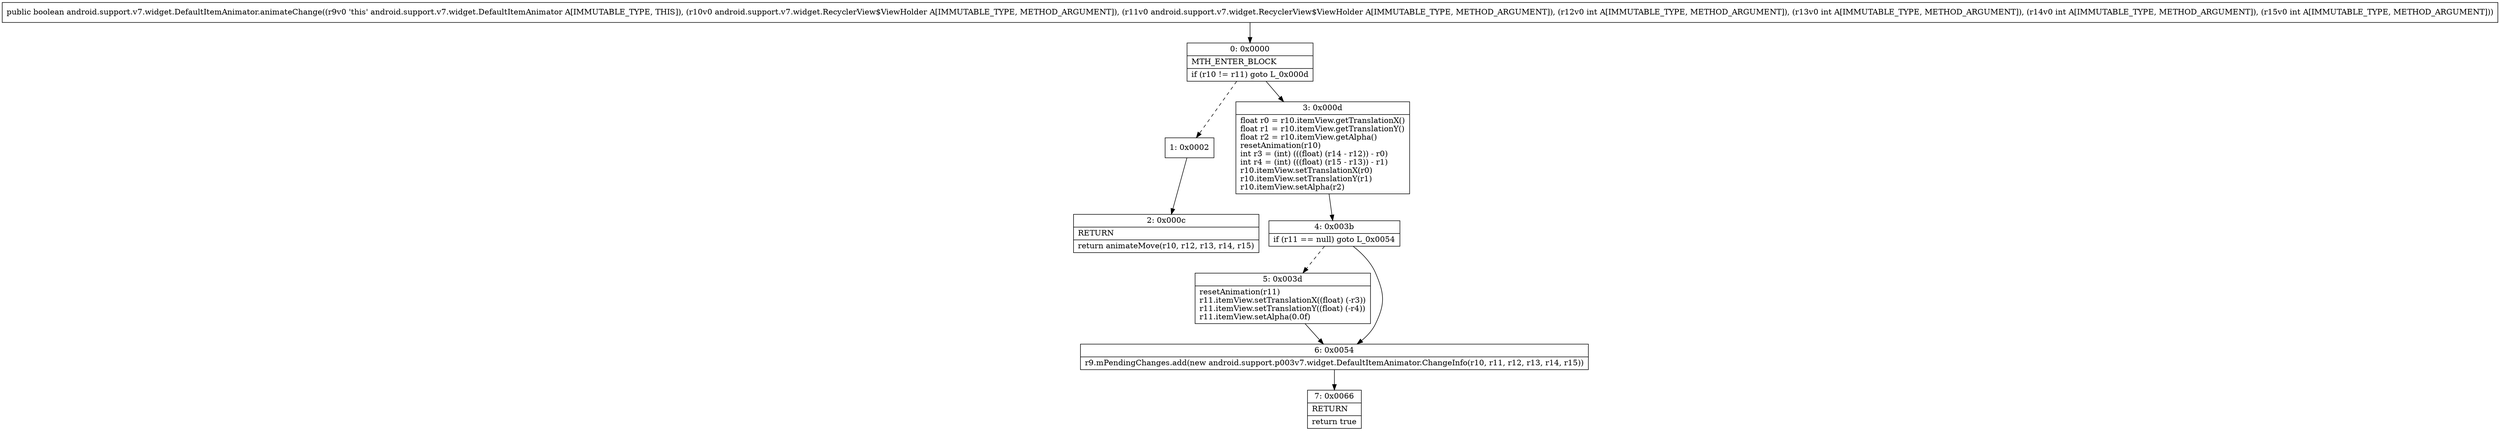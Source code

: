 digraph "CFG forandroid.support.v7.widget.DefaultItemAnimator.animateChange(Landroid\/support\/v7\/widget\/RecyclerView$ViewHolder;Landroid\/support\/v7\/widget\/RecyclerView$ViewHolder;IIII)Z" {
Node_0 [shape=record,label="{0\:\ 0x0000|MTH_ENTER_BLOCK\l|if (r10 != r11) goto L_0x000d\l}"];
Node_1 [shape=record,label="{1\:\ 0x0002}"];
Node_2 [shape=record,label="{2\:\ 0x000c|RETURN\l|return animateMove(r10, r12, r13, r14, r15)\l}"];
Node_3 [shape=record,label="{3\:\ 0x000d|float r0 = r10.itemView.getTranslationX()\lfloat r1 = r10.itemView.getTranslationY()\lfloat r2 = r10.itemView.getAlpha()\lresetAnimation(r10)\lint r3 = (int) (((float) (r14 \- r12)) \- r0)\lint r4 = (int) (((float) (r15 \- r13)) \- r1)\lr10.itemView.setTranslationX(r0)\lr10.itemView.setTranslationY(r1)\lr10.itemView.setAlpha(r2)\l}"];
Node_4 [shape=record,label="{4\:\ 0x003b|if (r11 == null) goto L_0x0054\l}"];
Node_5 [shape=record,label="{5\:\ 0x003d|resetAnimation(r11)\lr11.itemView.setTranslationX((float) (\-r3))\lr11.itemView.setTranslationY((float) (\-r4))\lr11.itemView.setAlpha(0.0f)\l}"];
Node_6 [shape=record,label="{6\:\ 0x0054|r9.mPendingChanges.add(new android.support.p003v7.widget.DefaultItemAnimator.ChangeInfo(r10, r11, r12, r13, r14, r15))\l}"];
Node_7 [shape=record,label="{7\:\ 0x0066|RETURN\l|return true\l}"];
MethodNode[shape=record,label="{public boolean android.support.v7.widget.DefaultItemAnimator.animateChange((r9v0 'this' android.support.v7.widget.DefaultItemAnimator A[IMMUTABLE_TYPE, THIS]), (r10v0 android.support.v7.widget.RecyclerView$ViewHolder A[IMMUTABLE_TYPE, METHOD_ARGUMENT]), (r11v0 android.support.v7.widget.RecyclerView$ViewHolder A[IMMUTABLE_TYPE, METHOD_ARGUMENT]), (r12v0 int A[IMMUTABLE_TYPE, METHOD_ARGUMENT]), (r13v0 int A[IMMUTABLE_TYPE, METHOD_ARGUMENT]), (r14v0 int A[IMMUTABLE_TYPE, METHOD_ARGUMENT]), (r15v0 int A[IMMUTABLE_TYPE, METHOD_ARGUMENT])) }"];
MethodNode -> Node_0;
Node_0 -> Node_1[style=dashed];
Node_0 -> Node_3;
Node_1 -> Node_2;
Node_3 -> Node_4;
Node_4 -> Node_5[style=dashed];
Node_4 -> Node_6;
Node_5 -> Node_6;
Node_6 -> Node_7;
}

